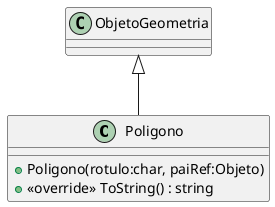 @startuml Poligono
class Poligono {
    + Poligono(rotulo:char, paiRef:Objeto)
    + <<override>> ToString() : string
}
ObjetoGeometria <|-- Poligono
@enduml

